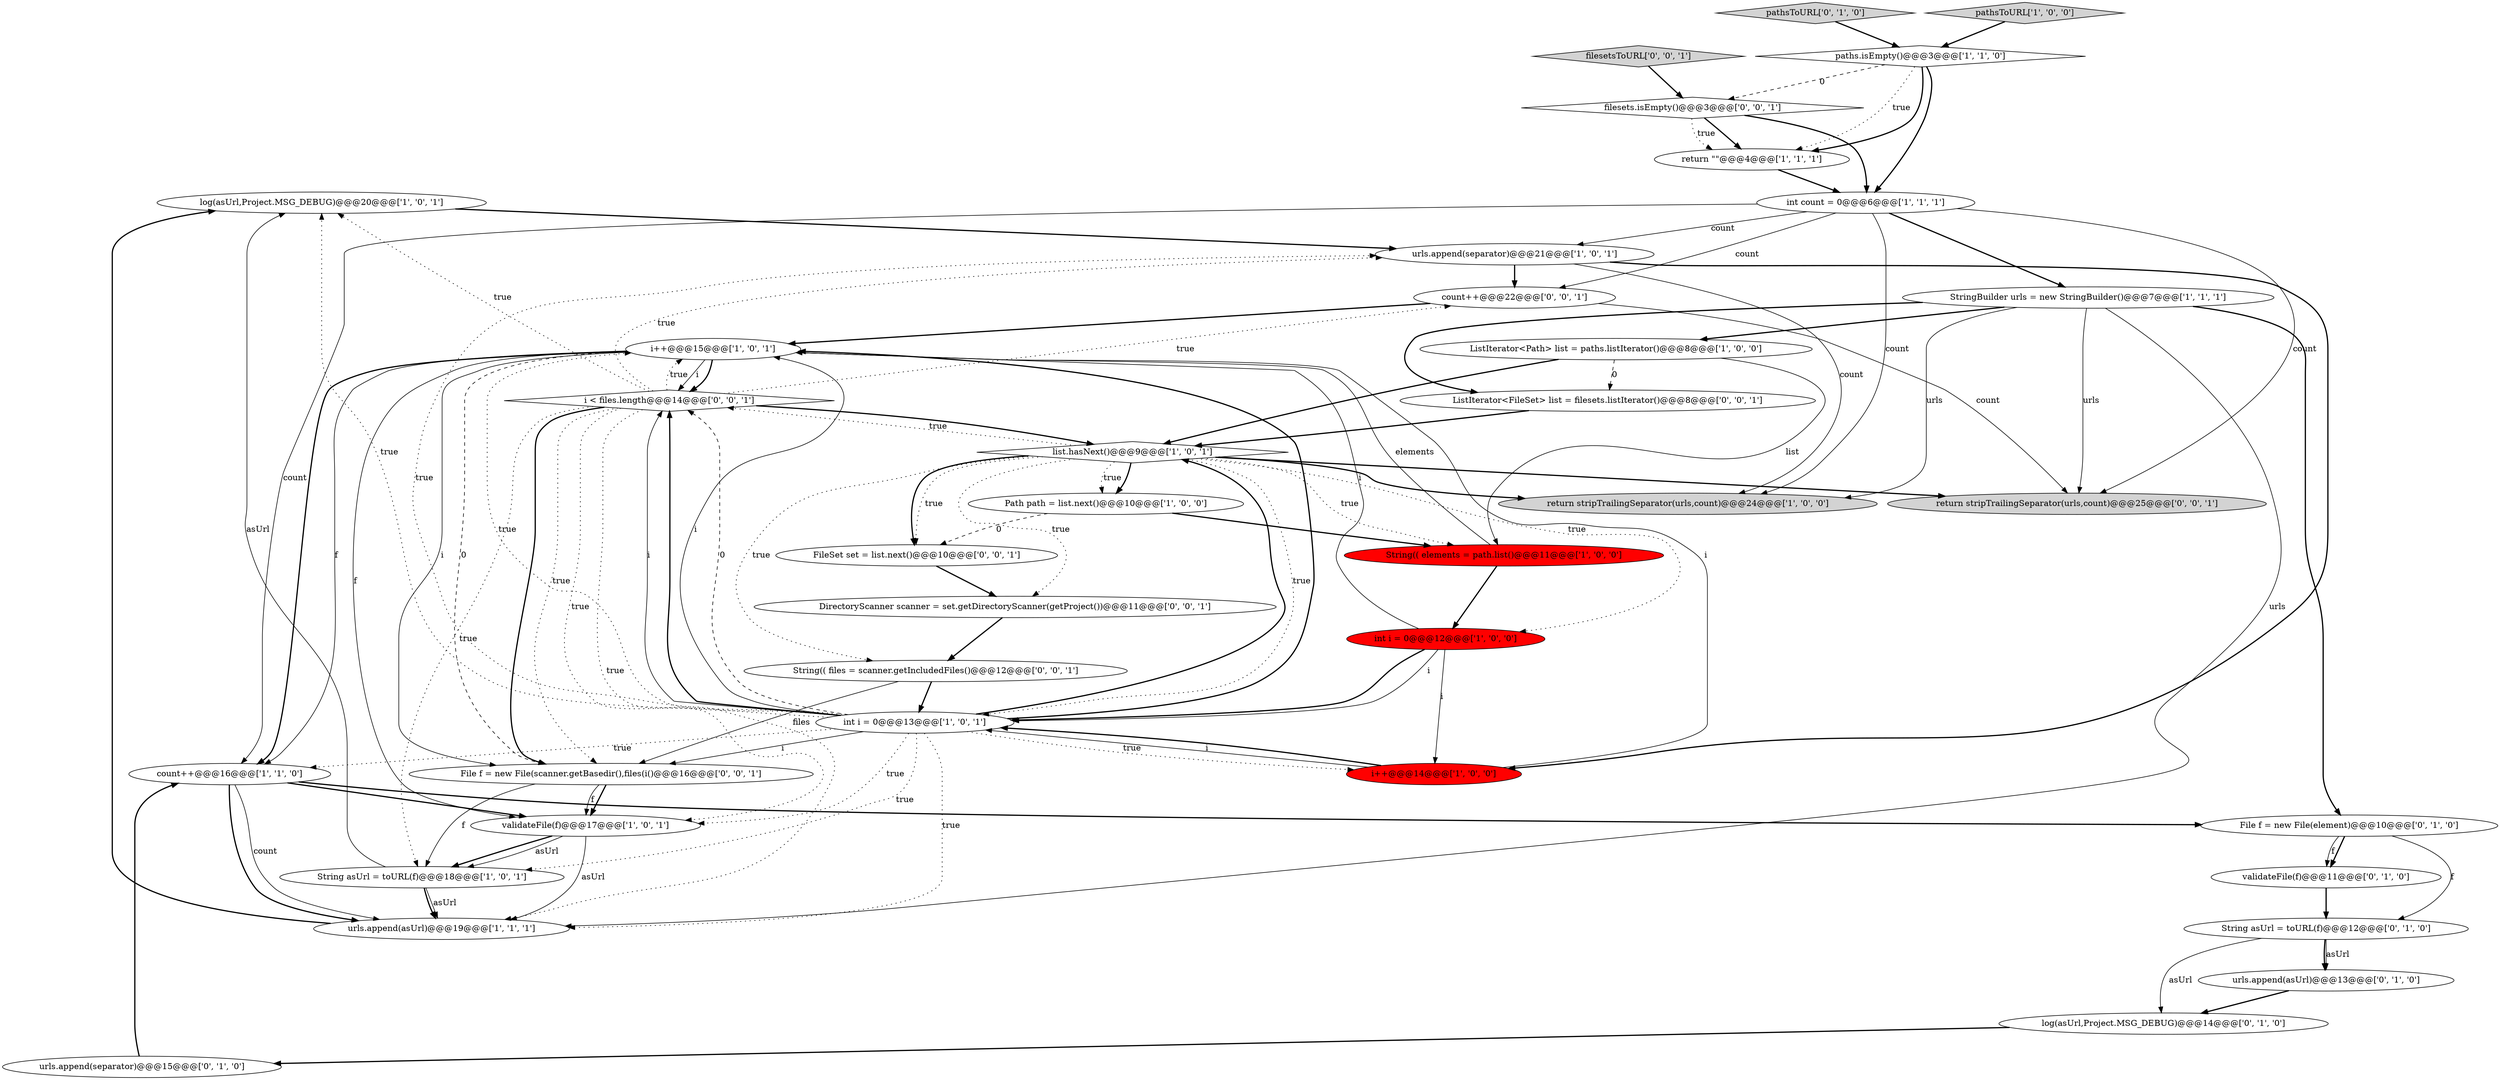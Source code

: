 digraph {
19 [style = filled, label = "log(asUrl,Project.MSG_DEBUG)@@@20@@@['1', '0', '1']", fillcolor = white, shape = ellipse image = "AAA0AAABBB1BBB"];
36 [style = filled, label = "File f = new File(scanner.getBasedir(),files(i()@@@16@@@['0', '0', '1']", fillcolor = white, shape = ellipse image = "AAA0AAABBB3BBB"];
30 [style = filled, label = "FileSet set = list.next()@@@10@@@['0', '0', '1']", fillcolor = white, shape = ellipse image = "AAA0AAABBB3BBB"];
1 [style = filled, label = "StringBuilder urls = new StringBuilder()@@@7@@@['1', '1', '1']", fillcolor = white, shape = ellipse image = "AAA0AAABBB1BBB"];
5 [style = filled, label = "int count = 0@@@6@@@['1', '1', '1']", fillcolor = white, shape = ellipse image = "AAA0AAABBB1BBB"];
15 [style = filled, label = "list.hasNext()@@@9@@@['1', '0', '1']", fillcolor = white, shape = diamond image = "AAA0AAABBB1BBB"];
34 [style = filled, label = "String(( files = scanner.getIncludedFiles()@@@12@@@['0', '0', '1']", fillcolor = white, shape = ellipse image = "AAA0AAABBB3BBB"];
21 [style = filled, label = "String asUrl = toURL(f)@@@12@@@['0', '1', '0']", fillcolor = white, shape = ellipse image = "AAA0AAABBB2BBB"];
16 [style = filled, label = "String(( elements = path.list()@@@11@@@['1', '0', '0']", fillcolor = red, shape = ellipse image = "AAA1AAABBB1BBB"];
23 [style = filled, label = "urls.append(separator)@@@15@@@['0', '1', '0']", fillcolor = white, shape = ellipse image = "AAA0AAABBB2BBB"];
28 [style = filled, label = "count++@@@22@@@['0', '0', '1']", fillcolor = white, shape = ellipse image = "AAA0AAABBB3BBB"];
35 [style = filled, label = "filesets.isEmpty()@@@3@@@['0', '0', '1']", fillcolor = white, shape = diamond image = "AAA0AAABBB3BBB"];
14 [style = filled, label = "urls.append(separator)@@@21@@@['1', '0', '1']", fillcolor = white, shape = ellipse image = "AAA0AAABBB1BBB"];
24 [style = filled, label = "pathsToURL['0', '1', '0']", fillcolor = lightgray, shape = diamond image = "AAA0AAABBB2BBB"];
29 [style = filled, label = "DirectoryScanner scanner = set.getDirectoryScanner(getProject())@@@11@@@['0', '0', '1']", fillcolor = white, shape = ellipse image = "AAA0AAABBB3BBB"];
18 [style = filled, label = "paths.isEmpty()@@@3@@@['1', '1', '0']", fillcolor = white, shape = diamond image = "AAA0AAABBB1BBB"];
2 [style = filled, label = "int i = 0@@@13@@@['1', '0', '1']", fillcolor = white, shape = ellipse image = "AAA0AAABBB1BBB"];
27 [style = filled, label = "ListIterator<FileSet> list = filesets.listIterator()@@@8@@@['0', '0', '1']", fillcolor = white, shape = ellipse image = "AAA0AAABBB3BBB"];
12 [style = filled, label = "urls.append(asUrl)@@@19@@@['1', '1', '1']", fillcolor = white, shape = ellipse image = "AAA0AAABBB1BBB"];
13 [style = filled, label = "count++@@@16@@@['1', '1', '0']", fillcolor = white, shape = ellipse image = "AAA0AAABBB1BBB"];
6 [style = filled, label = "Path path = list.next()@@@10@@@['1', '0', '0']", fillcolor = white, shape = ellipse image = "AAA0AAABBB1BBB"];
17 [style = filled, label = "return \"\"@@@4@@@['1', '1', '1']", fillcolor = white, shape = ellipse image = "AAA0AAABBB1BBB"];
3 [style = filled, label = "pathsToURL['1', '0', '0']", fillcolor = lightgray, shape = diamond image = "AAA0AAABBB1BBB"];
9 [style = filled, label = "i++@@@14@@@['1', '0', '0']", fillcolor = red, shape = ellipse image = "AAA1AAABBB1BBB"];
4 [style = filled, label = "return stripTrailingSeparator(urls,count)@@@24@@@['1', '0', '0']", fillcolor = lightgray, shape = ellipse image = "AAA0AAABBB1BBB"];
10 [style = filled, label = "ListIterator<Path> list = paths.listIterator()@@@8@@@['1', '0', '0']", fillcolor = white, shape = ellipse image = "AAA0AAABBB1BBB"];
32 [style = filled, label = "filesetsToURL['0', '0', '1']", fillcolor = lightgray, shape = diamond image = "AAA0AAABBB3BBB"];
33 [style = filled, label = "return stripTrailingSeparator(urls,count)@@@25@@@['0', '0', '1']", fillcolor = lightgray, shape = ellipse image = "AAA0AAABBB3BBB"];
20 [style = filled, label = "File f = new File(element)@@@10@@@['0', '1', '0']", fillcolor = white, shape = ellipse image = "AAA0AAABBB2BBB"];
7 [style = filled, label = "String asUrl = toURL(f)@@@18@@@['1', '0', '1']", fillcolor = white, shape = ellipse image = "AAA0AAABBB1BBB"];
8 [style = filled, label = "int i = 0@@@12@@@['1', '0', '0']", fillcolor = red, shape = ellipse image = "AAA1AAABBB1BBB"];
22 [style = filled, label = "log(asUrl,Project.MSG_DEBUG)@@@14@@@['0', '1', '0']", fillcolor = white, shape = ellipse image = "AAA0AAABBB2BBB"];
31 [style = filled, label = "i < files.length@@@14@@@['0', '0', '1']", fillcolor = white, shape = diamond image = "AAA0AAABBB3BBB"];
11 [style = filled, label = "i++@@@15@@@['1', '0', '1']", fillcolor = white, shape = ellipse image = "AAA0AAABBB1BBB"];
26 [style = filled, label = "urls.append(asUrl)@@@13@@@['0', '1', '0']", fillcolor = white, shape = ellipse image = "AAA0AAABBB2BBB"];
0 [style = filled, label = "validateFile(f)@@@17@@@['1', '0', '1']", fillcolor = white, shape = ellipse image = "AAA0AAABBB1BBB"];
25 [style = filled, label = "validateFile(f)@@@11@@@['0', '1', '0']", fillcolor = white, shape = ellipse image = "AAA0AAABBB2BBB"];
32->35 [style = bold, label=""];
5->13 [style = solid, label="count"];
5->33 [style = solid, label="count"];
15->31 [style = dotted, label="true"];
1->33 [style = solid, label="urls"];
1->27 [style = bold, label=""];
9->2 [style = solid, label="i"];
1->20 [style = bold, label=""];
14->28 [style = bold, label=""];
29->34 [style = bold, label=""];
10->27 [style = dashed, label="0"];
30->29 [style = bold, label=""];
27->15 [style = bold, label=""];
26->22 [style = bold, label=""];
31->7 [style = dotted, label="true"];
2->11 [style = dotted, label="true"];
3->18 [style = bold, label=""];
15->30 [style = dotted, label="true"];
21->26 [style = bold, label=""];
36->0 [style = bold, label=""];
15->8 [style = dotted, label="true"];
2->31 [style = solid, label="i"];
34->2 [style = bold, label=""];
31->28 [style = dotted, label="true"];
23->13 [style = bold, label=""];
15->29 [style = dotted, label="true"];
11->13 [style = bold, label=""];
2->15 [style = bold, label=""];
14->9 [style = bold, label=""];
21->26 [style = solid, label="asUrl"];
31->12 [style = dotted, label="true"];
8->2 [style = solid, label="i"];
25->21 [style = bold, label=""];
7->12 [style = solid, label="asUrl"];
2->31 [style = bold, label=""];
31->19 [style = dotted, label="true"];
8->11 [style = solid, label="i"];
17->5 [style = bold, label=""];
2->0 [style = dotted, label="true"];
5->4 [style = solid, label="count"];
15->34 [style = dotted, label="true"];
9->2 [style = bold, label=""];
13->12 [style = solid, label="count"];
15->2 [style = dotted, label="true"];
31->11 [style = dotted, label="true"];
15->16 [style = dotted, label="true"];
11->36 [style = dashed, label="0"];
20->25 [style = bold, label=""];
22->23 [style = bold, label=""];
31->14 [style = dotted, label="true"];
24->18 [style = bold, label=""];
20->25 [style = solid, label="f"];
16->11 [style = solid, label="elements"];
1->4 [style = solid, label="urls"];
0->7 [style = bold, label=""];
35->5 [style = bold, label=""];
5->1 [style = bold, label=""];
13->12 [style = bold, label=""];
35->17 [style = bold, label=""];
2->12 [style = dotted, label="true"];
36->7 [style = solid, label="f"];
18->17 [style = dotted, label="true"];
1->12 [style = solid, label="urls"];
2->36 [style = solid, label="i"];
11->0 [style = solid, label="f"];
2->19 [style = dotted, label="true"];
15->33 [style = bold, label=""];
13->0 [style = bold, label=""];
16->8 [style = bold, label=""];
31->36 [style = bold, label=""];
10->16 [style = solid, label="list"];
31->0 [style = dotted, label="true"];
11->31 [style = bold, label=""];
14->4 [style = solid, label="count"];
2->11 [style = solid, label="i"];
2->9 [style = dotted, label="true"];
19->14 [style = bold, label=""];
8->2 [style = bold, label=""];
34->36 [style = solid, label="files"];
20->21 [style = solid, label="f"];
7->19 [style = solid, label="asUrl"];
2->14 [style = dotted, label="true"];
2->11 [style = bold, label=""];
28->33 [style = solid, label="count"];
5->28 [style = solid, label="count"];
10->15 [style = bold, label=""];
7->12 [style = bold, label=""];
28->11 [style = bold, label=""];
18->17 [style = bold, label=""];
11->31 [style = solid, label="i"];
15->6 [style = bold, label=""];
15->30 [style = bold, label=""];
8->9 [style = solid, label="i"];
31->15 [style = bold, label=""];
18->35 [style = dashed, label="0"];
2->31 [style = dashed, label="0"];
9->11 [style = solid, label="i"];
11->36 [style = solid, label="i"];
5->14 [style = solid, label="count"];
0->12 [style = solid, label="asUrl"];
11->13 [style = solid, label="f"];
36->0 [style = solid, label="f"];
6->16 [style = bold, label=""];
15->6 [style = dotted, label="true"];
2->7 [style = dotted, label="true"];
18->5 [style = bold, label=""];
15->4 [style = bold, label=""];
21->22 [style = solid, label="asUrl"];
0->7 [style = solid, label="asUrl"];
35->17 [style = dotted, label="true"];
6->30 [style = dashed, label="0"];
12->19 [style = bold, label=""];
1->10 [style = bold, label=""];
31->36 [style = dotted, label="true"];
2->13 [style = dotted, label="true"];
13->20 [style = bold, label=""];
}
